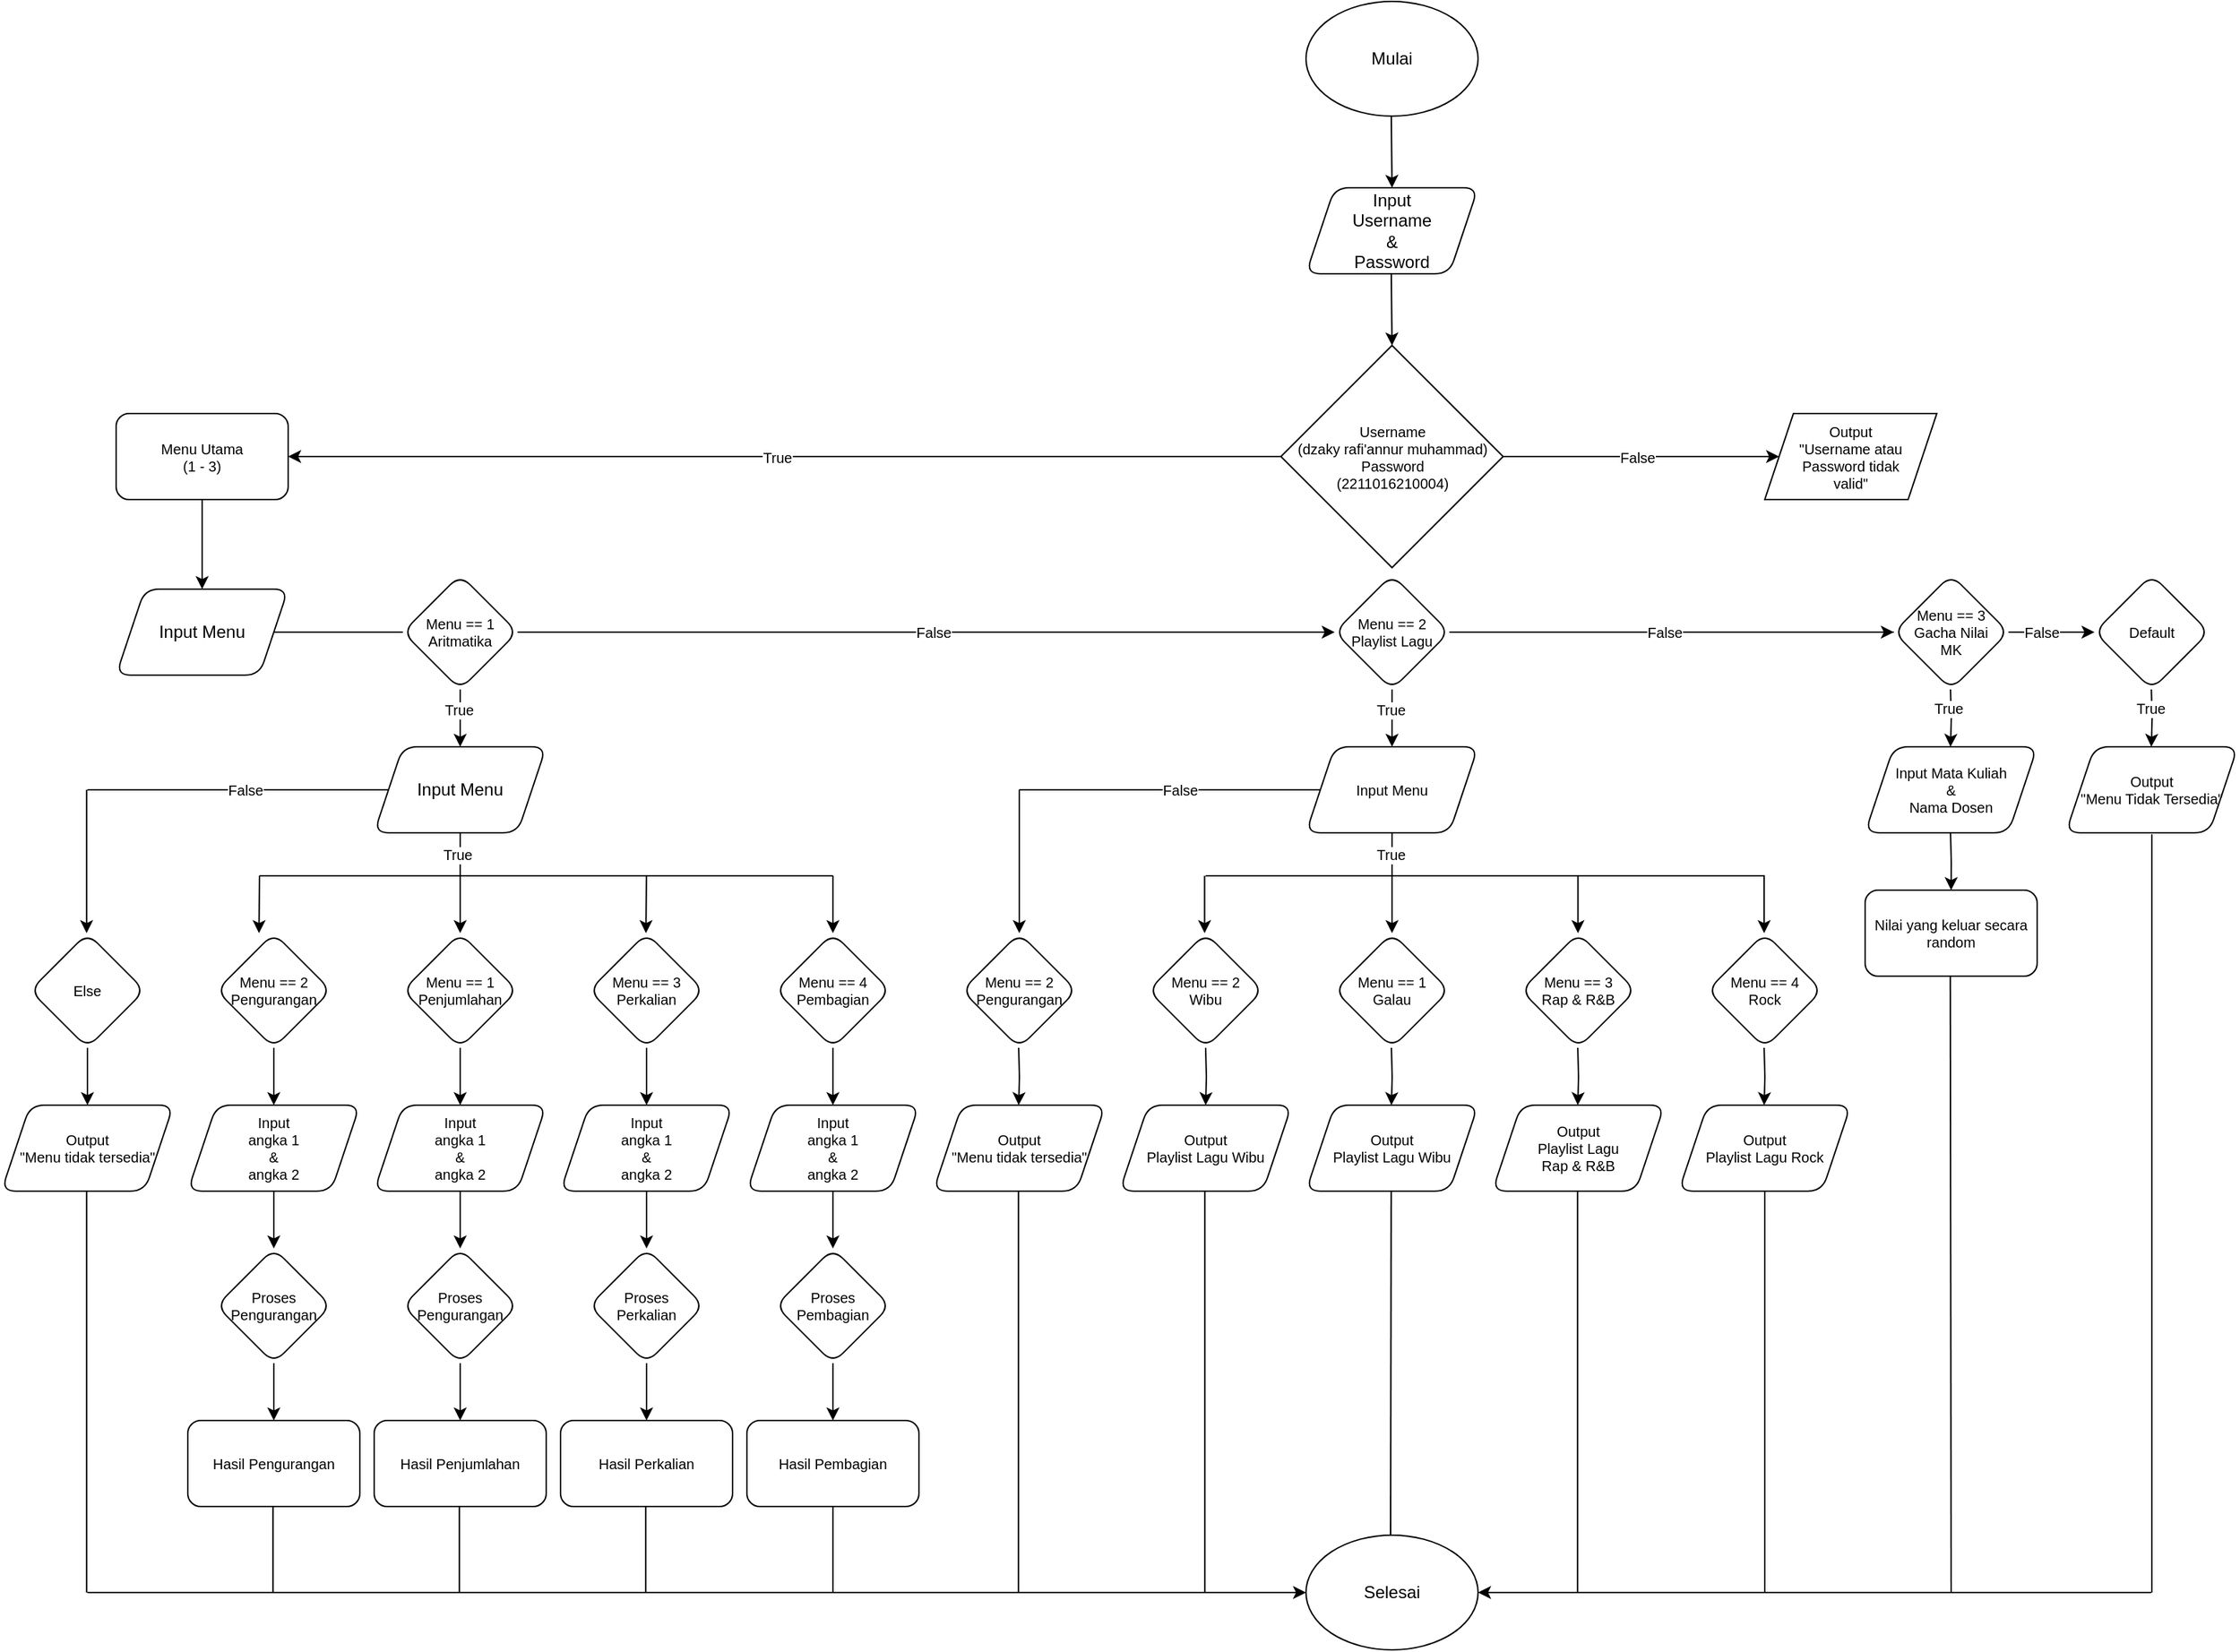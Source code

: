 <mxfile version="20.4.0" type="github">
  <diagram id="619u8XmQAOIZvu5HOyKQ" name="Page-1">
    <mxGraphModel dx="1821" dy="1881" grid="1" gridSize="10" guides="1" tooltips="1" connect="1" arrows="1" fold="1" page="1" pageScale="1" pageWidth="850" pageHeight="1100" math="0" shadow="0">
      <root>
        <mxCell id="0" />
        <mxCell id="1" parent="0" />
        <mxCell id="bt_qDzs2_kp6tkQ8OhXv-4" value="Mulai" style="ellipse;whiteSpace=wrap;html=1;" vertex="1" parent="1">
          <mxGeometry x="1130" y="-1090" width="120" height="80" as="geometry" />
        </mxCell>
        <mxCell id="bt_qDzs2_kp6tkQ8OhXv-6" value="" style="endArrow=classic;html=1;rounded=0;" edge="1" parent="1">
          <mxGeometry width="50" height="50" relative="1" as="geometry">
            <mxPoint x="1189.47" y="-1010" as="sourcePoint" />
            <mxPoint x="1190" y="-960" as="targetPoint" />
          </mxGeometry>
        </mxCell>
        <mxCell id="bt_qDzs2_kp6tkQ8OhXv-85" value="" style="edgeStyle=orthogonalEdgeStyle;rounded=0;orthogonalLoop=1;jettySize=auto;html=1;fontSize=10;" edge="1" parent="1" source="bt_qDzs2_kp6tkQ8OhXv-7" target="bt_qDzs2_kp6tkQ8OhXv-11">
          <mxGeometry relative="1" as="geometry" />
        </mxCell>
        <mxCell id="bt_qDzs2_kp6tkQ8OhXv-172" value="True" style="edgeLabel;html=1;align=center;verticalAlign=middle;resizable=0;points=[];fontSize=10;" vertex="1" connectable="0" parent="bt_qDzs2_kp6tkQ8OhXv-85">
          <mxGeometry x="0.098" y="1" relative="1" as="geometry">
            <mxPoint x="28" y="-1" as="offset" />
          </mxGeometry>
        </mxCell>
        <mxCell id="bt_qDzs2_kp6tkQ8OhXv-177" value="" style="edgeStyle=orthogonalEdgeStyle;rounded=0;orthogonalLoop=1;jettySize=auto;html=1;fontSize=10;" edge="1" parent="1" source="bt_qDzs2_kp6tkQ8OhXv-7" target="bt_qDzs2_kp6tkQ8OhXv-176">
          <mxGeometry relative="1" as="geometry" />
        </mxCell>
        <mxCell id="bt_qDzs2_kp6tkQ8OhXv-179" value="&lt;font style=&quot;font-size: 10px;&quot;&gt;False&lt;/font&gt;" style="edgeLabel;html=1;align=center;verticalAlign=middle;resizable=0;points=[];fontSize=8;" vertex="1" connectable="0" parent="bt_qDzs2_kp6tkQ8OhXv-177">
          <mxGeometry x="0.091" y="-1" relative="1" as="geometry">
            <mxPoint x="-12" y="-1" as="offset" />
          </mxGeometry>
        </mxCell>
        <mxCell id="bt_qDzs2_kp6tkQ8OhXv-7" value="Username&lt;br&gt;(dzaky rafi&#39;annur muhammad)&lt;br&gt;Password&lt;br&gt;(2211016210004)" style="rhombus;whiteSpace=wrap;html=1;fontSize=10;" vertex="1" parent="1">
          <mxGeometry x="1112.5" y="-850" width="155" height="155" as="geometry" />
        </mxCell>
        <mxCell id="bt_qDzs2_kp6tkQ8OhXv-10" value="" style="endArrow=classic;html=1;rounded=0;" edge="1" parent="1">
          <mxGeometry width="50" height="50" relative="1" as="geometry">
            <mxPoint x="1189.47" y="-900" as="sourcePoint" />
            <mxPoint x="1190" y="-850" as="targetPoint" />
          </mxGeometry>
        </mxCell>
        <mxCell id="bt_qDzs2_kp6tkQ8OhXv-86" value="" style="edgeStyle=orthogonalEdgeStyle;rounded=0;orthogonalLoop=1;jettySize=auto;html=1;fontSize=10;" edge="1" parent="1" source="bt_qDzs2_kp6tkQ8OhXv-11" target="bt_qDzs2_kp6tkQ8OhXv-20">
          <mxGeometry relative="1" as="geometry" />
        </mxCell>
        <mxCell id="bt_qDzs2_kp6tkQ8OhXv-11" value="Menu Utama&lt;br&gt;(1 - 3)" style="rounded=1;whiteSpace=wrap;html=1;fontSize=10;" vertex="1" parent="1">
          <mxGeometry x="300" y="-802.5" width="120" height="60" as="geometry" />
        </mxCell>
        <mxCell id="bt_qDzs2_kp6tkQ8OhXv-20" value="&lt;span style=&quot;font-size: 12px;&quot;&gt;Input Menu&lt;/span&gt;" style="shape=parallelogram;perimeter=parallelogramPerimeter;whiteSpace=wrap;html=1;fixedSize=1;fontSize=10;rounded=1;" vertex="1" parent="1">
          <mxGeometry x="300" y="-680" width="120" height="60" as="geometry" />
        </mxCell>
        <mxCell id="bt_qDzs2_kp6tkQ8OhXv-22" value="&lt;span style=&quot;font-size: 12px;&quot;&gt;Input&lt;/span&gt;&lt;br style=&quot;font-size: 12px;&quot;&gt;&lt;span style=&quot;font-size: 12px;&quot;&gt;Username&lt;/span&gt;&lt;br style=&quot;font-size: 12px;&quot;&gt;&lt;span style=&quot;font-size: 12px;&quot;&gt;&amp;amp;&lt;/span&gt;&lt;br style=&quot;font-size: 12px;&quot;&gt;&lt;span style=&quot;font-size: 12px;&quot;&gt;Password&lt;/span&gt;" style="shape=parallelogram;perimeter=parallelogramPerimeter;whiteSpace=wrap;html=1;fixedSize=1;fontSize=10;rounded=1;" vertex="1" parent="1">
          <mxGeometry x="1130" y="-960" width="120" height="60" as="geometry" />
        </mxCell>
        <mxCell id="bt_qDzs2_kp6tkQ8OhXv-82" value="" style="edgeStyle=orthogonalEdgeStyle;rounded=0;orthogonalLoop=1;jettySize=auto;html=1;fontSize=10;" edge="1" parent="1" source="bt_qDzs2_kp6tkQ8OhXv-23" target="bt_qDzs2_kp6tkQ8OhXv-67">
          <mxGeometry relative="1" as="geometry" />
        </mxCell>
        <mxCell id="bt_qDzs2_kp6tkQ8OhXv-142" value="False" style="edgeLabel;html=1;align=center;verticalAlign=middle;resizable=0;points=[];fontSize=10;" vertex="1" connectable="0" parent="bt_qDzs2_kp6tkQ8OhXv-82">
          <mxGeometry x="-0.407" y="2" relative="1" as="geometry">
            <mxPoint x="121" y="2" as="offset" />
          </mxGeometry>
        </mxCell>
        <mxCell id="bt_qDzs2_kp6tkQ8OhXv-23" value="Menu == 1&lt;br&gt;Aritmatika" style="rhombus;whiteSpace=wrap;html=1;fontSize=10;rounded=1;" vertex="1" parent="1">
          <mxGeometry x="500" y="-690" width="80" height="80" as="geometry" />
        </mxCell>
        <mxCell id="bt_qDzs2_kp6tkQ8OhXv-71" value="" style="edgeStyle=orthogonalEdgeStyle;rounded=0;orthogonalLoop=1;jettySize=auto;html=1;fontSize=10;" edge="1" parent="1" source="bt_qDzs2_kp6tkQ8OhXv-67" target="bt_qDzs2_kp6tkQ8OhXv-70">
          <mxGeometry relative="1" as="geometry" />
        </mxCell>
        <mxCell id="bt_qDzs2_kp6tkQ8OhXv-168" value="" style="edgeStyle=orthogonalEdgeStyle;rounded=0;orthogonalLoop=1;jettySize=auto;html=1;fontSize=10;" edge="1" parent="1" source="bt_qDzs2_kp6tkQ8OhXv-70" target="bt_qDzs2_kp6tkQ8OhXv-167">
          <mxGeometry relative="1" as="geometry" />
        </mxCell>
        <mxCell id="bt_qDzs2_kp6tkQ8OhXv-173" value="False" style="edgeLabel;html=1;align=center;verticalAlign=middle;resizable=0;points=[];fontSize=10;" vertex="1" connectable="0" parent="bt_qDzs2_kp6tkQ8OhXv-168">
          <mxGeometry x="0.147" y="-4" relative="1" as="geometry">
            <mxPoint x="-12" y="-4" as="offset" />
          </mxGeometry>
        </mxCell>
        <mxCell id="bt_qDzs2_kp6tkQ8OhXv-70" value="Menu == 3&lt;br&gt;Gacha Nilai&lt;br&gt;MK" style="rhombus;whiteSpace=wrap;html=1;fontSize=10;rounded=1;" vertex="1" parent="1">
          <mxGeometry x="1540" y="-690" width="80" height="80" as="geometry" />
        </mxCell>
        <mxCell id="bt_qDzs2_kp6tkQ8OhXv-134" value="" style="edgeStyle=orthogonalEdgeStyle;rounded=0;orthogonalLoop=1;jettySize=auto;html=1;fontSize=10;" edge="1" parent="1" source="bt_qDzs2_kp6tkQ8OhXv-75" target="bt_qDzs2_kp6tkQ8OhXv-130">
          <mxGeometry relative="1" as="geometry" />
        </mxCell>
        <mxCell id="bt_qDzs2_kp6tkQ8OhXv-156" value="True" style="edgeLabel;html=1;align=center;verticalAlign=middle;resizable=0;points=[];fontSize=10;" vertex="1" connectable="0" parent="bt_qDzs2_kp6tkQ8OhXv-134">
          <mxGeometry x="0.386" y="-1" relative="1" as="geometry">
            <mxPoint y="-34" as="offset" />
          </mxGeometry>
        </mxCell>
        <mxCell id="bt_qDzs2_kp6tkQ8OhXv-75" value="Input Menu" style="shape=parallelogram;perimeter=parallelogramPerimeter;whiteSpace=wrap;html=1;fixedSize=1;fontSize=10;rounded=1;" vertex="1" parent="1">
          <mxGeometry x="1130" y="-570" width="120" height="60" as="geometry" />
        </mxCell>
        <mxCell id="bt_qDzs2_kp6tkQ8OhXv-77" value="Input Mata Kuliah&lt;br&gt;&amp;amp;&lt;br&gt;Nama Dosen" style="shape=parallelogram;perimeter=parallelogramPerimeter;whiteSpace=wrap;html=1;fixedSize=1;fontSize=10;rounded=1;" vertex="1" parent="1">
          <mxGeometry x="1520" y="-570" width="120" height="60" as="geometry" />
        </mxCell>
        <mxCell id="bt_qDzs2_kp6tkQ8OhXv-81" value="" style="edgeStyle=orthogonalEdgeStyle;rounded=0;orthogonalLoop=1;jettySize=auto;html=1;fontSize=10;" edge="1" parent="1" source="bt_qDzs2_kp6tkQ8OhXv-67" target="bt_qDzs2_kp6tkQ8OhXv-75">
          <mxGeometry relative="1" as="geometry" />
        </mxCell>
        <mxCell id="bt_qDzs2_kp6tkQ8OhXv-181" value="True" style="edgeLabel;html=1;align=center;verticalAlign=middle;resizable=0;points=[];fontSize=10;" vertex="1" connectable="0" parent="bt_qDzs2_kp6tkQ8OhXv-81">
          <mxGeometry x="-0.257" y="1" relative="1" as="geometry">
            <mxPoint x="-2" y="-1" as="offset" />
          </mxGeometry>
        </mxCell>
        <mxCell id="bt_qDzs2_kp6tkQ8OhXv-67" value="Menu == 2&lt;br&gt;Playlist Lagu" style="rhombus;whiteSpace=wrap;html=1;fontSize=10;rounded=1;" vertex="1" parent="1">
          <mxGeometry x="1150" y="-690" width="80" height="80" as="geometry" />
        </mxCell>
        <mxCell id="bt_qDzs2_kp6tkQ8OhXv-80" value="" style="edgeStyle=orthogonalEdgeStyle;rounded=0;orthogonalLoop=1;jettySize=auto;html=1;fontSize=10;endArrow=none;" edge="1" parent="1" source="bt_qDzs2_kp6tkQ8OhXv-70" target="bt_qDzs2_kp6tkQ8OhXv-67">
          <mxGeometry relative="1" as="geometry">
            <mxPoint x="840" y="-620" as="sourcePoint" />
            <mxPoint x="670" y="-370" as="targetPoint" />
          </mxGeometry>
        </mxCell>
        <mxCell id="bt_qDzs2_kp6tkQ8OhXv-143" value="False" style="edgeLabel;html=1;align=center;verticalAlign=middle;resizable=0;points=[];fontSize=10;" vertex="1" connectable="0" parent="bt_qDzs2_kp6tkQ8OhXv-80">
          <mxGeometry x="0.415" y="1" relative="1" as="geometry">
            <mxPoint x="59" y="-1" as="offset" />
          </mxGeometry>
        </mxCell>
        <mxCell id="bt_qDzs2_kp6tkQ8OhXv-89" value="" style="edgeStyle=orthogonalEdgeStyle;rounded=0;orthogonalLoop=1;jettySize=auto;html=1;fontSize=10;" edge="1" parent="1" source="bt_qDzs2_kp6tkQ8OhXv-87" target="bt_qDzs2_kp6tkQ8OhXv-88">
          <mxGeometry relative="1" as="geometry" />
        </mxCell>
        <mxCell id="bt_qDzs2_kp6tkQ8OhXv-145" value="True" style="edgeLabel;html=1;align=center;verticalAlign=middle;resizable=0;points=[];fontSize=10;" vertex="1" connectable="0" parent="bt_qDzs2_kp6tkQ8OhXv-89">
          <mxGeometry x="0.301" y="1" relative="1" as="geometry">
            <mxPoint x="-3" y="-31" as="offset" />
          </mxGeometry>
        </mxCell>
        <mxCell id="bt_qDzs2_kp6tkQ8OhXv-87" value="&lt;span style=&quot;font-size: 12px;&quot;&gt;Input Menu&lt;/span&gt;" style="shape=parallelogram;perimeter=parallelogramPerimeter;whiteSpace=wrap;html=1;fixedSize=1;fontSize=10;rounded=1;" vertex="1" parent="1">
          <mxGeometry x="480" y="-570" width="120" height="60" as="geometry" />
        </mxCell>
        <mxCell id="bt_qDzs2_kp6tkQ8OhXv-109" value="" style="edgeStyle=orthogonalEdgeStyle;rounded=0;orthogonalLoop=1;jettySize=auto;html=1;fontSize=10;" edge="1" parent="1" source="bt_qDzs2_kp6tkQ8OhXv-88" target="bt_qDzs2_kp6tkQ8OhXv-106">
          <mxGeometry relative="1" as="geometry" />
        </mxCell>
        <mxCell id="bt_qDzs2_kp6tkQ8OhXv-88" value="Menu == 1&lt;br&gt;Penjumlahan" style="rhombus;whiteSpace=wrap;html=1;fontSize=10;rounded=1;" vertex="1" parent="1">
          <mxGeometry x="500" y="-440" width="80" height="80" as="geometry" />
        </mxCell>
        <mxCell id="bt_qDzs2_kp6tkQ8OhXv-105" value="" style="edgeStyle=orthogonalEdgeStyle;rounded=0;orthogonalLoop=1;jettySize=auto;html=1;fontSize=10;" edge="1" parent="1" source="bt_qDzs2_kp6tkQ8OhXv-90" target="bt_qDzs2_kp6tkQ8OhXv-104">
          <mxGeometry relative="1" as="geometry" />
        </mxCell>
        <mxCell id="bt_qDzs2_kp6tkQ8OhXv-90" value="Menu == 2&lt;br&gt;Pengurangan" style="rhombus;whiteSpace=wrap;html=1;fontSize=10;rounded=1;" vertex="1" parent="1">
          <mxGeometry x="370" y="-440" width="80" height="80" as="geometry" />
        </mxCell>
        <mxCell id="bt_qDzs2_kp6tkQ8OhXv-110" value="" style="edgeStyle=orthogonalEdgeStyle;rounded=0;orthogonalLoop=1;jettySize=auto;html=1;fontSize=10;" edge="1" parent="1" source="bt_qDzs2_kp6tkQ8OhXv-91" target="bt_qDzs2_kp6tkQ8OhXv-107">
          <mxGeometry relative="1" as="geometry" />
        </mxCell>
        <mxCell id="bt_qDzs2_kp6tkQ8OhXv-91" value="Menu == 3&lt;br&gt;Perkalian" style="rhombus;whiteSpace=wrap;html=1;fontSize=10;rounded=1;" vertex="1" parent="1">
          <mxGeometry x="630" y="-440" width="80" height="80" as="geometry" />
        </mxCell>
        <mxCell id="bt_qDzs2_kp6tkQ8OhXv-147" value="" style="edgeStyle=orthogonalEdgeStyle;rounded=0;orthogonalLoop=1;jettySize=auto;html=1;fontSize=10;" edge="1" parent="1" source="bt_qDzs2_kp6tkQ8OhXv-92" target="bt_qDzs2_kp6tkQ8OhXv-146">
          <mxGeometry relative="1" as="geometry" />
        </mxCell>
        <mxCell id="bt_qDzs2_kp6tkQ8OhXv-92" value="Else" style="rhombus;whiteSpace=wrap;html=1;fontSize=10;rounded=1;" vertex="1" parent="1">
          <mxGeometry x="240" y="-440" width="80" height="80" as="geometry" />
        </mxCell>
        <mxCell id="bt_qDzs2_kp6tkQ8OhXv-111" value="" style="edgeStyle=orthogonalEdgeStyle;rounded=0;orthogonalLoop=1;jettySize=auto;html=1;fontSize=10;" edge="1" parent="1" source="bt_qDzs2_kp6tkQ8OhXv-93" target="bt_qDzs2_kp6tkQ8OhXv-108">
          <mxGeometry relative="1" as="geometry" />
        </mxCell>
        <mxCell id="bt_qDzs2_kp6tkQ8OhXv-93" value="Menu == 4&lt;br&gt;Pembagian" style="rhombus;whiteSpace=wrap;html=1;fontSize=10;rounded=1;" vertex="1" parent="1">
          <mxGeometry x="760" y="-440" width="80" height="80" as="geometry" />
        </mxCell>
        <mxCell id="bt_qDzs2_kp6tkQ8OhXv-94" value="" style="endArrow=none;html=1;rounded=0;fontSize=10;" edge="1" parent="1">
          <mxGeometry width="50" height="50" relative="1" as="geometry">
            <mxPoint x="400" y="-480" as="sourcePoint" />
            <mxPoint x="800" y="-480" as="targetPoint" />
          </mxGeometry>
        </mxCell>
        <mxCell id="bt_qDzs2_kp6tkQ8OhXv-96" value="" style="endArrow=classic;html=1;rounded=0;fontSize=10;entryX=0.5;entryY=0;entryDx=0;entryDy=0;" edge="1" parent="1" target="bt_qDzs2_kp6tkQ8OhXv-93">
          <mxGeometry width="50" height="50" relative="1" as="geometry">
            <mxPoint x="800" y="-480" as="sourcePoint" />
            <mxPoint x="860" y="-590" as="targetPoint" />
          </mxGeometry>
        </mxCell>
        <mxCell id="bt_qDzs2_kp6tkQ8OhXv-97" value="" style="endArrow=classic;html=1;rounded=0;fontSize=10;entryX=0.5;entryY=0;entryDx=0;entryDy=0;" edge="1" parent="1">
          <mxGeometry width="50" height="50" relative="1" as="geometry">
            <mxPoint x="669.92" y="-480" as="sourcePoint" />
            <mxPoint x="669.58" y="-440" as="targetPoint" />
          </mxGeometry>
        </mxCell>
        <mxCell id="bt_qDzs2_kp6tkQ8OhXv-98" value="" style="endArrow=classic;html=1;rounded=0;fontSize=10;entryX=0.5;entryY=0;entryDx=0;entryDy=0;" edge="1" parent="1">
          <mxGeometry width="50" height="50" relative="1" as="geometry">
            <mxPoint x="400" y="-480" as="sourcePoint" />
            <mxPoint x="399.66" y="-440" as="targetPoint" />
          </mxGeometry>
        </mxCell>
        <mxCell id="bt_qDzs2_kp6tkQ8OhXv-99" value="" style="endArrow=none;html=1;rounded=0;fontSize=10;" edge="1" parent="1">
          <mxGeometry width="50" height="50" relative="1" as="geometry">
            <mxPoint x="280" y="-540" as="sourcePoint" />
            <mxPoint x="490" y="-540" as="targetPoint" />
          </mxGeometry>
        </mxCell>
        <mxCell id="bt_qDzs2_kp6tkQ8OhXv-144" value="False" style="edgeLabel;html=1;align=center;verticalAlign=middle;resizable=0;points=[];fontSize=10;" vertex="1" connectable="0" parent="bt_qDzs2_kp6tkQ8OhXv-99">
          <mxGeometry x="0.407" y="-1" relative="1" as="geometry">
            <mxPoint x="-38" y="-1" as="offset" />
          </mxGeometry>
        </mxCell>
        <mxCell id="bt_qDzs2_kp6tkQ8OhXv-100" value="" style="endArrow=classic;html=1;rounded=0;fontSize=10;entryX=0.5;entryY=0;entryDx=0;entryDy=0;" edge="1" parent="1">
          <mxGeometry width="50" height="50" relative="1" as="geometry">
            <mxPoint x="279.41" y="-540.0" as="sourcePoint" />
            <mxPoint x="279.41" y="-440" as="targetPoint" />
          </mxGeometry>
        </mxCell>
        <mxCell id="bt_qDzs2_kp6tkQ8OhXv-113" value="" style="edgeStyle=orthogonalEdgeStyle;rounded=0;orthogonalLoop=1;jettySize=auto;html=1;fontSize=10;" edge="1" parent="1" source="bt_qDzs2_kp6tkQ8OhXv-104" target="bt_qDzs2_kp6tkQ8OhXv-112">
          <mxGeometry relative="1" as="geometry" />
        </mxCell>
        <mxCell id="bt_qDzs2_kp6tkQ8OhXv-104" value="Input&lt;br&gt;angka 1&lt;br&gt;&amp;amp;&lt;br&gt;angka 2" style="shape=parallelogram;perimeter=parallelogramPerimeter;whiteSpace=wrap;html=1;fixedSize=1;fontSize=10;rounded=1;" vertex="1" parent="1">
          <mxGeometry x="350" y="-320" width="120" height="60" as="geometry" />
        </mxCell>
        <mxCell id="bt_qDzs2_kp6tkQ8OhXv-115" value="" style="edgeStyle=orthogonalEdgeStyle;rounded=0;orthogonalLoop=1;jettySize=auto;html=1;fontSize=10;" edge="1" parent="1" source="bt_qDzs2_kp6tkQ8OhXv-106" target="bt_qDzs2_kp6tkQ8OhXv-114">
          <mxGeometry relative="1" as="geometry" />
        </mxCell>
        <mxCell id="bt_qDzs2_kp6tkQ8OhXv-106" value="Input&lt;br&gt;angka 1&lt;br&gt;&amp;amp;&lt;br&gt;angka 2" style="shape=parallelogram;perimeter=parallelogramPerimeter;whiteSpace=wrap;html=1;fixedSize=1;fontSize=10;rounded=1;" vertex="1" parent="1">
          <mxGeometry x="480" y="-320" width="120" height="60" as="geometry" />
        </mxCell>
        <mxCell id="bt_qDzs2_kp6tkQ8OhXv-118" value="" style="edgeStyle=orthogonalEdgeStyle;rounded=0;orthogonalLoop=1;jettySize=auto;html=1;fontSize=10;" edge="1" parent="1" source="bt_qDzs2_kp6tkQ8OhXv-107" target="bt_qDzs2_kp6tkQ8OhXv-116">
          <mxGeometry relative="1" as="geometry" />
        </mxCell>
        <mxCell id="bt_qDzs2_kp6tkQ8OhXv-107" value="Input&lt;br&gt;angka 1&lt;br&gt;&amp;amp;&lt;br&gt;angka 2" style="shape=parallelogram;perimeter=parallelogramPerimeter;whiteSpace=wrap;html=1;fixedSize=1;fontSize=10;rounded=1;" vertex="1" parent="1">
          <mxGeometry x="610" y="-320" width="120" height="60" as="geometry" />
        </mxCell>
        <mxCell id="bt_qDzs2_kp6tkQ8OhXv-119" value="" style="edgeStyle=orthogonalEdgeStyle;rounded=0;orthogonalLoop=1;jettySize=auto;html=1;fontSize=10;" edge="1" parent="1" source="bt_qDzs2_kp6tkQ8OhXv-108" target="bt_qDzs2_kp6tkQ8OhXv-117">
          <mxGeometry relative="1" as="geometry" />
        </mxCell>
        <mxCell id="bt_qDzs2_kp6tkQ8OhXv-108" value="Input&lt;br&gt;angka 1&lt;br&gt;&amp;amp;&lt;br&gt;angka 2" style="shape=parallelogram;perimeter=parallelogramPerimeter;whiteSpace=wrap;html=1;fixedSize=1;fontSize=10;rounded=1;" vertex="1" parent="1">
          <mxGeometry x="740" y="-320" width="120" height="60" as="geometry" />
        </mxCell>
        <mxCell id="bt_qDzs2_kp6tkQ8OhXv-121" value="" style="edgeStyle=orthogonalEdgeStyle;rounded=0;orthogonalLoop=1;jettySize=auto;html=1;fontSize=10;" edge="1" parent="1" source="bt_qDzs2_kp6tkQ8OhXv-112">
          <mxGeometry relative="1" as="geometry">
            <mxPoint x="410" y="-100" as="targetPoint" />
          </mxGeometry>
        </mxCell>
        <mxCell id="bt_qDzs2_kp6tkQ8OhXv-112" value="Proses&lt;br&gt;Pengurangan" style="rhombus;whiteSpace=wrap;html=1;fontSize=10;rounded=1;" vertex="1" parent="1">
          <mxGeometry x="370" y="-220" width="80" height="80" as="geometry" />
        </mxCell>
        <mxCell id="bt_qDzs2_kp6tkQ8OhXv-125" value="" style="edgeStyle=orthogonalEdgeStyle;rounded=0;orthogonalLoop=1;jettySize=auto;html=1;fontSize=10;" edge="1" parent="1" source="bt_qDzs2_kp6tkQ8OhXv-114">
          <mxGeometry relative="1" as="geometry">
            <mxPoint x="540" y="-100" as="targetPoint" />
          </mxGeometry>
        </mxCell>
        <mxCell id="bt_qDzs2_kp6tkQ8OhXv-114" value="Proses&lt;br&gt;Pengurangan" style="rhombus;whiteSpace=wrap;html=1;fontSize=10;rounded=1;" vertex="1" parent="1">
          <mxGeometry x="500" y="-220" width="80" height="80" as="geometry" />
        </mxCell>
        <mxCell id="bt_qDzs2_kp6tkQ8OhXv-126" value="" style="edgeStyle=orthogonalEdgeStyle;rounded=0;orthogonalLoop=1;jettySize=auto;html=1;fontSize=10;" edge="1" parent="1" source="bt_qDzs2_kp6tkQ8OhXv-116">
          <mxGeometry relative="1" as="geometry">
            <mxPoint x="670" y="-100" as="targetPoint" />
          </mxGeometry>
        </mxCell>
        <mxCell id="bt_qDzs2_kp6tkQ8OhXv-116" value="Proses&lt;br&gt;Perkalian" style="rhombus;whiteSpace=wrap;html=1;fontSize=10;rounded=1;" vertex="1" parent="1">
          <mxGeometry x="630" y="-220" width="80" height="80" as="geometry" />
        </mxCell>
        <mxCell id="bt_qDzs2_kp6tkQ8OhXv-127" value="" style="edgeStyle=orthogonalEdgeStyle;rounded=0;orthogonalLoop=1;jettySize=auto;html=1;fontSize=10;" edge="1" parent="1" source="bt_qDzs2_kp6tkQ8OhXv-117">
          <mxGeometry relative="1" as="geometry">
            <mxPoint x="800" y="-100" as="targetPoint" />
          </mxGeometry>
        </mxCell>
        <mxCell id="bt_qDzs2_kp6tkQ8OhXv-117" value="Proses&lt;br&gt;Pembagian" style="rhombus;whiteSpace=wrap;html=1;fontSize=10;rounded=1;" vertex="1" parent="1">
          <mxGeometry x="760" y="-220" width="80" height="80" as="geometry" />
        </mxCell>
        <mxCell id="bt_qDzs2_kp6tkQ8OhXv-120" value="Hasil Pengurangan" style="whiteSpace=wrap;html=1;fontSize=10;rounded=1;" vertex="1" parent="1">
          <mxGeometry x="350" y="-100" width="120" height="60" as="geometry" />
        </mxCell>
        <mxCell id="bt_qDzs2_kp6tkQ8OhXv-122" value="Hasil Penjumlahan" style="whiteSpace=wrap;html=1;fontSize=10;rounded=1;" vertex="1" parent="1">
          <mxGeometry x="480" y="-100" width="120" height="60" as="geometry" />
        </mxCell>
        <mxCell id="bt_qDzs2_kp6tkQ8OhXv-123" value="Hasil Perkalian" style="whiteSpace=wrap;html=1;fontSize=10;rounded=1;" vertex="1" parent="1">
          <mxGeometry x="610" y="-100" width="120" height="60" as="geometry" />
        </mxCell>
        <mxCell id="bt_qDzs2_kp6tkQ8OhXv-124" value="Hasil Pembagian" style="whiteSpace=wrap;html=1;fontSize=10;rounded=1;" vertex="1" parent="1">
          <mxGeometry x="740" y="-100" width="120" height="60" as="geometry" />
        </mxCell>
        <mxCell id="bt_qDzs2_kp6tkQ8OhXv-129" value="" style="endArrow=classic;html=1;rounded=0;fontSize=10;entryX=0.5;entryY=0;entryDx=0;entryDy=0;" edge="1" parent="1" target="bt_qDzs2_kp6tkQ8OhXv-87">
          <mxGeometry width="50" height="50" relative="1" as="geometry">
            <mxPoint x="540" y="-610" as="sourcePoint" />
            <mxPoint x="590" y="-660" as="targetPoint" />
          </mxGeometry>
        </mxCell>
        <mxCell id="bt_qDzs2_kp6tkQ8OhXv-180" value="True" style="edgeLabel;html=1;align=center;verticalAlign=middle;resizable=0;points=[];fontSize=10;" vertex="1" connectable="0" parent="bt_qDzs2_kp6tkQ8OhXv-129">
          <mxGeometry x="-0.3" y="1" relative="1" as="geometry">
            <mxPoint x="-2" as="offset" />
          </mxGeometry>
        </mxCell>
        <mxCell id="bt_qDzs2_kp6tkQ8OhXv-130" value="Menu == 1&lt;br&gt;Galau" style="rhombus;whiteSpace=wrap;html=1;fontSize=10;rounded=1;" vertex="1" parent="1">
          <mxGeometry x="1150" y="-440" width="80" height="80" as="geometry" />
        </mxCell>
        <mxCell id="bt_qDzs2_kp6tkQ8OhXv-131" value="Menu == 2&lt;br&gt;Wibu" style="rhombus;whiteSpace=wrap;html=1;fontSize=10;rounded=1;" vertex="1" parent="1">
          <mxGeometry x="1020" y="-440" width="80" height="80" as="geometry" />
        </mxCell>
        <mxCell id="bt_qDzs2_kp6tkQ8OhXv-132" value="Menu == 3&lt;br&gt;Rap &amp;amp; R&amp;amp;B" style="rhombus;whiteSpace=wrap;html=1;fontSize=10;rounded=1;" vertex="1" parent="1">
          <mxGeometry x="1280" y="-440" width="80" height="80" as="geometry" />
        </mxCell>
        <mxCell id="bt_qDzs2_kp6tkQ8OhXv-133" value="Menu == 4&lt;br&gt;Rock" style="rhombus;whiteSpace=wrap;html=1;fontSize=10;rounded=1;" vertex="1" parent="1">
          <mxGeometry x="1410" y="-440" width="80" height="80" as="geometry" />
        </mxCell>
        <mxCell id="bt_qDzs2_kp6tkQ8OhXv-135" value="" style="endArrow=none;html=1;rounded=0;fontSize=10;" edge="1" parent="1">
          <mxGeometry width="50" height="50" relative="1" as="geometry">
            <mxPoint x="1060" y="-480" as="sourcePoint" />
            <mxPoint x="1450" y="-480.0" as="targetPoint" />
          </mxGeometry>
        </mxCell>
        <mxCell id="bt_qDzs2_kp6tkQ8OhXv-136" value="" style="endArrow=classic;html=1;rounded=0;fontSize=10;entryX=0.5;entryY=0;entryDx=0;entryDy=0;" edge="1" parent="1">
          <mxGeometry width="50" height="50" relative="1" as="geometry">
            <mxPoint x="1059.26" y="-480.0" as="sourcePoint" />
            <mxPoint x="1059.26" y="-440.0" as="targetPoint" />
          </mxGeometry>
        </mxCell>
        <mxCell id="bt_qDzs2_kp6tkQ8OhXv-137" value="" style="endArrow=classic;html=1;rounded=0;fontSize=10;entryX=0.5;entryY=0;entryDx=0;entryDy=0;" edge="1" parent="1">
          <mxGeometry width="50" height="50" relative="1" as="geometry">
            <mxPoint x="1319.71" y="-480.0" as="sourcePoint" />
            <mxPoint x="1319.71" y="-440.0" as="targetPoint" />
          </mxGeometry>
        </mxCell>
        <mxCell id="bt_qDzs2_kp6tkQ8OhXv-138" value="" style="endArrow=classic;html=1;rounded=0;fontSize=10;entryX=0.5;entryY=0;entryDx=0;entryDy=0;" edge="1" parent="1">
          <mxGeometry width="50" height="50" relative="1" as="geometry">
            <mxPoint x="1449.57" y="-480.0" as="sourcePoint" />
            <mxPoint x="1449.57" y="-440.0" as="targetPoint" />
          </mxGeometry>
        </mxCell>
        <mxCell id="bt_qDzs2_kp6tkQ8OhXv-139" value="Menu == 2&lt;br&gt;Pengurangan" style="rhombus;whiteSpace=wrap;html=1;fontSize=10;rounded=1;" vertex="1" parent="1">
          <mxGeometry x="890" y="-440" width="80" height="80" as="geometry" />
        </mxCell>
        <mxCell id="bt_qDzs2_kp6tkQ8OhXv-146" value="Output&lt;br&gt;&quot;Menu tidak tersedia&quot;" style="shape=parallelogram;perimeter=parallelogramPerimeter;whiteSpace=wrap;html=1;fixedSize=1;fontSize=10;rounded=1;" vertex="1" parent="1">
          <mxGeometry x="220" y="-320" width="120" height="60" as="geometry" />
        </mxCell>
        <mxCell id="bt_qDzs2_kp6tkQ8OhXv-148" value="Output&lt;br&gt;&quot;Menu tidak tersedia&quot;" style="shape=parallelogram;perimeter=parallelogramPerimeter;whiteSpace=wrap;html=1;fixedSize=1;fontSize=10;rounded=1;" vertex="1" parent="1">
          <mxGeometry x="870" y="-320" width="120" height="60" as="geometry" />
        </mxCell>
        <mxCell id="bt_qDzs2_kp6tkQ8OhXv-150" value="" style="edgeStyle=orthogonalEdgeStyle;rounded=0;orthogonalLoop=1;jettySize=auto;html=1;fontSize=10;" edge="1" parent="1">
          <mxGeometry relative="1" as="geometry">
            <mxPoint x="929.57" y="-360" as="sourcePoint" />
            <mxPoint x="929.57" y="-320" as="targetPoint" />
          </mxGeometry>
        </mxCell>
        <mxCell id="bt_qDzs2_kp6tkQ8OhXv-151" value="" style="edgeStyle=orthogonalEdgeStyle;rounded=0;orthogonalLoop=1;jettySize=auto;html=1;fontSize=10;" edge="1" parent="1">
          <mxGeometry relative="1" as="geometry">
            <mxPoint x="1060.0" y="-360" as="sourcePoint" />
            <mxPoint x="1060.0" y="-320" as="targetPoint" />
          </mxGeometry>
        </mxCell>
        <mxCell id="bt_qDzs2_kp6tkQ8OhXv-152" value="Output&lt;br&gt;Playlist Lagu Wibu" style="shape=parallelogram;perimeter=parallelogramPerimeter;whiteSpace=wrap;html=1;fixedSize=1;fontSize=10;rounded=1;" vertex="1" parent="1">
          <mxGeometry x="1000" y="-320" width="120" height="60" as="geometry" />
        </mxCell>
        <mxCell id="bt_qDzs2_kp6tkQ8OhXv-153" value="" style="endArrow=none;html=1;rounded=0;fontSize=10;entryX=0;entryY=0.5;entryDx=0;entryDy=0;" edge="1" parent="1" target="bt_qDzs2_kp6tkQ8OhXv-75">
          <mxGeometry width="50" height="50" relative="1" as="geometry">
            <mxPoint x="930" y="-540" as="sourcePoint" />
            <mxPoint x="1120" y="-540" as="targetPoint" />
          </mxGeometry>
        </mxCell>
        <mxCell id="bt_qDzs2_kp6tkQ8OhXv-155" value="False" style="edgeLabel;html=1;align=center;verticalAlign=middle;resizable=0;points=[];fontSize=10;" vertex="1" connectable="0" parent="bt_qDzs2_kp6tkQ8OhXv-153">
          <mxGeometry x="0.191" relative="1" as="geometry">
            <mxPoint x="-13" as="offset" />
          </mxGeometry>
        </mxCell>
        <mxCell id="bt_qDzs2_kp6tkQ8OhXv-154" value="" style="endArrow=classic;html=1;rounded=0;fontSize=10;" edge="1" parent="1" target="bt_qDzs2_kp6tkQ8OhXv-139">
          <mxGeometry width="50" height="50" relative="1" as="geometry">
            <mxPoint x="930" y="-540" as="sourcePoint" />
            <mxPoint x="1060" y="-410" as="targetPoint" />
          </mxGeometry>
        </mxCell>
        <mxCell id="bt_qDzs2_kp6tkQ8OhXv-157" value="Output&lt;br&gt;Playlist Lagu Wibu" style="shape=parallelogram;perimeter=parallelogramPerimeter;whiteSpace=wrap;html=1;fixedSize=1;fontSize=10;rounded=1;" vertex="1" parent="1">
          <mxGeometry x="1130" y="-320" width="120" height="60" as="geometry" />
        </mxCell>
        <mxCell id="bt_qDzs2_kp6tkQ8OhXv-158" value="" style="edgeStyle=orthogonalEdgeStyle;rounded=0;orthogonalLoop=1;jettySize=auto;html=1;fontSize=10;" edge="1" parent="1">
          <mxGeometry relative="1" as="geometry">
            <mxPoint x="1189.57" y="-360" as="sourcePoint" />
            <mxPoint x="1189.57" y="-320" as="targetPoint" />
          </mxGeometry>
        </mxCell>
        <mxCell id="bt_qDzs2_kp6tkQ8OhXv-159" value="Output&lt;br&gt;Playlist Lagu&lt;br&gt;Rap &amp;amp; R&amp;amp;B" style="shape=parallelogram;perimeter=parallelogramPerimeter;whiteSpace=wrap;html=1;fixedSize=1;fontSize=10;rounded=1;" vertex="1" parent="1">
          <mxGeometry x="1260" y="-320" width="120" height="60" as="geometry" />
        </mxCell>
        <mxCell id="bt_qDzs2_kp6tkQ8OhXv-161" value="" style="edgeStyle=orthogonalEdgeStyle;rounded=0;orthogonalLoop=1;jettySize=auto;html=1;fontSize=10;" edge="1" parent="1">
          <mxGeometry relative="1" as="geometry">
            <mxPoint x="1319.57" y="-360" as="sourcePoint" />
            <mxPoint x="1319.57" y="-320" as="targetPoint" />
          </mxGeometry>
        </mxCell>
        <mxCell id="bt_qDzs2_kp6tkQ8OhXv-162" value="" style="edgeStyle=orthogonalEdgeStyle;rounded=0;orthogonalLoop=1;jettySize=auto;html=1;fontSize=10;" edge="1" parent="1">
          <mxGeometry relative="1" as="geometry">
            <mxPoint x="1449.57" y="-360" as="sourcePoint" />
            <mxPoint x="1449.57" y="-320" as="targetPoint" />
          </mxGeometry>
        </mxCell>
        <mxCell id="bt_qDzs2_kp6tkQ8OhXv-163" value="Output&lt;br&gt;Playlist Lagu Rock" style="shape=parallelogram;perimeter=parallelogramPerimeter;whiteSpace=wrap;html=1;fixedSize=1;fontSize=10;rounded=1;" vertex="1" parent="1">
          <mxGeometry x="1390" y="-320" width="120" height="60" as="geometry" />
        </mxCell>
        <mxCell id="bt_qDzs2_kp6tkQ8OhXv-164" value="" style="edgeStyle=orthogonalEdgeStyle;rounded=0;orthogonalLoop=1;jettySize=auto;html=1;fontSize=10;" edge="1" parent="1">
          <mxGeometry relative="1" as="geometry">
            <mxPoint x="1579.57" y="-610.0" as="sourcePoint" />
            <mxPoint x="1579.57" y="-570" as="targetPoint" />
          </mxGeometry>
        </mxCell>
        <mxCell id="bt_qDzs2_kp6tkQ8OhXv-214" value="True" style="edgeLabel;html=1;align=center;verticalAlign=middle;resizable=0;points=[];fontSize=10;" vertex="1" connectable="0" parent="bt_qDzs2_kp6tkQ8OhXv-164">
          <mxGeometry x="0.172" y="-1" relative="1" as="geometry">
            <mxPoint x="-1" y="-10" as="offset" />
          </mxGeometry>
        </mxCell>
        <mxCell id="bt_qDzs2_kp6tkQ8OhXv-166" value="" style="endArrow=none;html=1;rounded=0;fontSize=10;" edge="1" parent="1" source="bt_qDzs2_kp6tkQ8OhXv-20">
          <mxGeometry width="50" height="50" relative="1" as="geometry">
            <mxPoint x="450" y="-600" as="sourcePoint" />
            <mxPoint x="500" y="-650" as="targetPoint" />
          </mxGeometry>
        </mxCell>
        <mxCell id="bt_qDzs2_kp6tkQ8OhXv-167" value="Default" style="rhombus;whiteSpace=wrap;html=1;fontSize=10;rounded=1;" vertex="1" parent="1">
          <mxGeometry x="1680" y="-690" width="80" height="80" as="geometry" />
        </mxCell>
        <mxCell id="bt_qDzs2_kp6tkQ8OhXv-169" value="Output&lt;br&gt;&quot;Menu Tidak Tersedia&quot;" style="shape=parallelogram;perimeter=parallelogramPerimeter;whiteSpace=wrap;html=1;fixedSize=1;fontSize=10;rounded=1;" vertex="1" parent="1">
          <mxGeometry x="1660" y="-570" width="120" height="60" as="geometry" />
        </mxCell>
        <mxCell id="bt_qDzs2_kp6tkQ8OhXv-170" value="Nilai yang keluar secara&lt;br&gt;random" style="whiteSpace=wrap;html=1;fontSize=10;rounded=1;" vertex="1" parent="1">
          <mxGeometry x="1520" y="-470" width="120" height="60" as="geometry" />
        </mxCell>
        <mxCell id="bt_qDzs2_kp6tkQ8OhXv-171" value="" style="edgeStyle=orthogonalEdgeStyle;rounded=0;orthogonalLoop=1;jettySize=auto;html=1;fontSize=10;entryX=0.5;entryY=0;entryDx=0;entryDy=0;" edge="1" parent="1" target="bt_qDzs2_kp6tkQ8OhXv-170">
          <mxGeometry relative="1" as="geometry">
            <mxPoint x="1579.57" y="-510.0" as="sourcePoint" />
            <mxPoint x="1579.57" y="-470" as="targetPoint" />
          </mxGeometry>
        </mxCell>
        <mxCell id="bt_qDzs2_kp6tkQ8OhXv-175" value="" style="edgeStyle=orthogonalEdgeStyle;rounded=0;orthogonalLoop=1;jettySize=auto;html=1;fontSize=10;" edge="1" parent="1">
          <mxGeometry relative="1" as="geometry">
            <mxPoint x="1719.67" y="-610.0" as="sourcePoint" />
            <mxPoint x="1719.67" y="-570" as="targetPoint" />
          </mxGeometry>
        </mxCell>
        <mxCell id="bt_qDzs2_kp6tkQ8OhXv-215" value="True" style="edgeLabel;html=1;align=center;verticalAlign=middle;resizable=0;points=[];fontSize=10;" vertex="1" connectable="0" parent="bt_qDzs2_kp6tkQ8OhXv-175">
          <mxGeometry x="0.22" relative="1" as="geometry">
            <mxPoint x="-1" y="-11" as="offset" />
          </mxGeometry>
        </mxCell>
        <mxCell id="bt_qDzs2_kp6tkQ8OhXv-176" value="Output&lt;br&gt;&quot;Username atau Password tidak&lt;br&gt;valid&quot;" style="shape=parallelogram;perimeter=parallelogramPerimeter;whiteSpace=wrap;html=1;fixedSize=1;fontSize=10;" vertex="1" parent="1">
          <mxGeometry x="1450" y="-802.5" width="120" height="60" as="geometry" />
        </mxCell>
        <mxCell id="bt_qDzs2_kp6tkQ8OhXv-182" value="Selesai" style="ellipse;whiteSpace=wrap;html=1;" vertex="1" parent="1">
          <mxGeometry x="1130" y="-20" width="120" height="80" as="geometry" />
        </mxCell>
        <mxCell id="bt_qDzs2_kp6tkQ8OhXv-200" value="" style="endArrow=none;html=1;rounded=0;fontSize=10;" edge="1" parent="1">
          <mxGeometry width="50" height="50" relative="1" as="geometry">
            <mxPoint x="1720" y="-509.0" as="sourcePoint" />
            <mxPoint x="1720" y="20" as="targetPoint" />
          </mxGeometry>
        </mxCell>
        <mxCell id="bt_qDzs2_kp6tkQ8OhXv-201" value="" style="endArrow=classic;html=1;rounded=0;fontSize=10;exitX=0.5;exitY=1;exitDx=0;exitDy=0;entryX=1;entryY=0.5;entryDx=0;entryDy=0;" edge="1" parent="1" target="bt_qDzs2_kp6tkQ8OhXv-182">
          <mxGeometry width="50" height="50" relative="1" as="geometry">
            <mxPoint x="1719.5" y="20.0" as="sourcePoint" />
            <mxPoint x="1719.5" y="300.0" as="targetPoint" />
          </mxGeometry>
        </mxCell>
        <mxCell id="bt_qDzs2_kp6tkQ8OhXv-202" value="" style="endArrow=none;html=1;rounded=0;fontSize=10;" edge="1" parent="1">
          <mxGeometry width="50" height="50" relative="1" as="geometry">
            <mxPoint x="1450" y="20" as="sourcePoint" />
            <mxPoint x="1450" y="-260" as="targetPoint" />
          </mxGeometry>
        </mxCell>
        <mxCell id="bt_qDzs2_kp6tkQ8OhXv-203" value="" style="endArrow=none;html=1;rounded=0;fontSize=10;" edge="1" parent="1">
          <mxGeometry width="50" height="50" relative="1" as="geometry">
            <mxPoint x="1580" y="20" as="sourcePoint" />
            <mxPoint x="1579.41" y="-410.0" as="targetPoint" />
          </mxGeometry>
        </mxCell>
        <mxCell id="bt_qDzs2_kp6tkQ8OhXv-204" value="" style="endArrow=none;html=1;rounded=0;fontSize=10;" edge="1" parent="1">
          <mxGeometry width="50" height="50" relative="1" as="geometry">
            <mxPoint x="1319.41" y="20.0" as="sourcePoint" />
            <mxPoint x="1319.41" y="-260.0" as="targetPoint" />
          </mxGeometry>
        </mxCell>
        <mxCell id="bt_qDzs2_kp6tkQ8OhXv-205" value="" style="endArrow=none;html=1;rounded=0;fontSize=10;" edge="1" parent="1">
          <mxGeometry width="50" height="50" relative="1" as="geometry">
            <mxPoint x="1189" y="-20" as="sourcePoint" />
            <mxPoint x="1189.41" y="-260.0" as="targetPoint" />
          </mxGeometry>
        </mxCell>
        <mxCell id="bt_qDzs2_kp6tkQ8OhXv-206" value="" style="endArrow=none;html=1;rounded=0;fontSize=10;" edge="1" parent="1">
          <mxGeometry width="50" height="50" relative="1" as="geometry">
            <mxPoint x="1059.41" y="20.0" as="sourcePoint" />
            <mxPoint x="1059.41" y="-260.0" as="targetPoint" />
          </mxGeometry>
        </mxCell>
        <mxCell id="bt_qDzs2_kp6tkQ8OhXv-207" value="" style="endArrow=none;html=1;rounded=0;fontSize=10;" edge="1" parent="1">
          <mxGeometry width="50" height="50" relative="1" as="geometry">
            <mxPoint x="929.41" y="20.0" as="sourcePoint" />
            <mxPoint x="929.41" y="-260.0" as="targetPoint" />
          </mxGeometry>
        </mxCell>
        <mxCell id="bt_qDzs2_kp6tkQ8OhXv-208" value="" style="endArrow=none;html=1;rounded=0;fontSize=10;" edge="1" parent="1">
          <mxGeometry width="50" height="50" relative="1" as="geometry">
            <mxPoint x="800" y="20" as="sourcePoint" />
            <mxPoint x="800" y="-40" as="targetPoint" />
          </mxGeometry>
        </mxCell>
        <mxCell id="bt_qDzs2_kp6tkQ8OhXv-209" value="" style="endArrow=none;html=1;rounded=0;fontSize=10;" edge="1" parent="1">
          <mxGeometry width="50" height="50" relative="1" as="geometry">
            <mxPoint x="669.41" y="20.0" as="sourcePoint" />
            <mxPoint x="669.41" y="-40.0" as="targetPoint" />
          </mxGeometry>
        </mxCell>
        <mxCell id="bt_qDzs2_kp6tkQ8OhXv-210" value="" style="endArrow=none;html=1;rounded=0;fontSize=10;" edge="1" parent="1">
          <mxGeometry width="50" height="50" relative="1" as="geometry">
            <mxPoint x="539.41" y="20.0" as="sourcePoint" />
            <mxPoint x="539.41" y="-40.0" as="targetPoint" />
          </mxGeometry>
        </mxCell>
        <mxCell id="bt_qDzs2_kp6tkQ8OhXv-211" value="" style="endArrow=none;html=1;rounded=0;fontSize=10;" edge="1" parent="1">
          <mxGeometry width="50" height="50" relative="1" as="geometry">
            <mxPoint x="409.41" y="20.0" as="sourcePoint" />
            <mxPoint x="409.41" y="-40.0" as="targetPoint" />
          </mxGeometry>
        </mxCell>
        <mxCell id="bt_qDzs2_kp6tkQ8OhXv-212" value="" style="endArrow=none;html=1;rounded=0;fontSize=10;" edge="1" parent="1">
          <mxGeometry width="50" height="50" relative="1" as="geometry">
            <mxPoint x="279.41" y="20.0" as="sourcePoint" />
            <mxPoint x="279.41" y="-260.0" as="targetPoint" />
          </mxGeometry>
        </mxCell>
        <mxCell id="bt_qDzs2_kp6tkQ8OhXv-213" value="" style="endArrow=classic;html=1;rounded=0;fontSize=10;" edge="1" parent="1">
          <mxGeometry width="50" height="50" relative="1" as="geometry">
            <mxPoint x="280" y="20" as="sourcePoint" />
            <mxPoint x="1130" y="20" as="targetPoint" />
          </mxGeometry>
        </mxCell>
      </root>
    </mxGraphModel>
  </diagram>
</mxfile>
